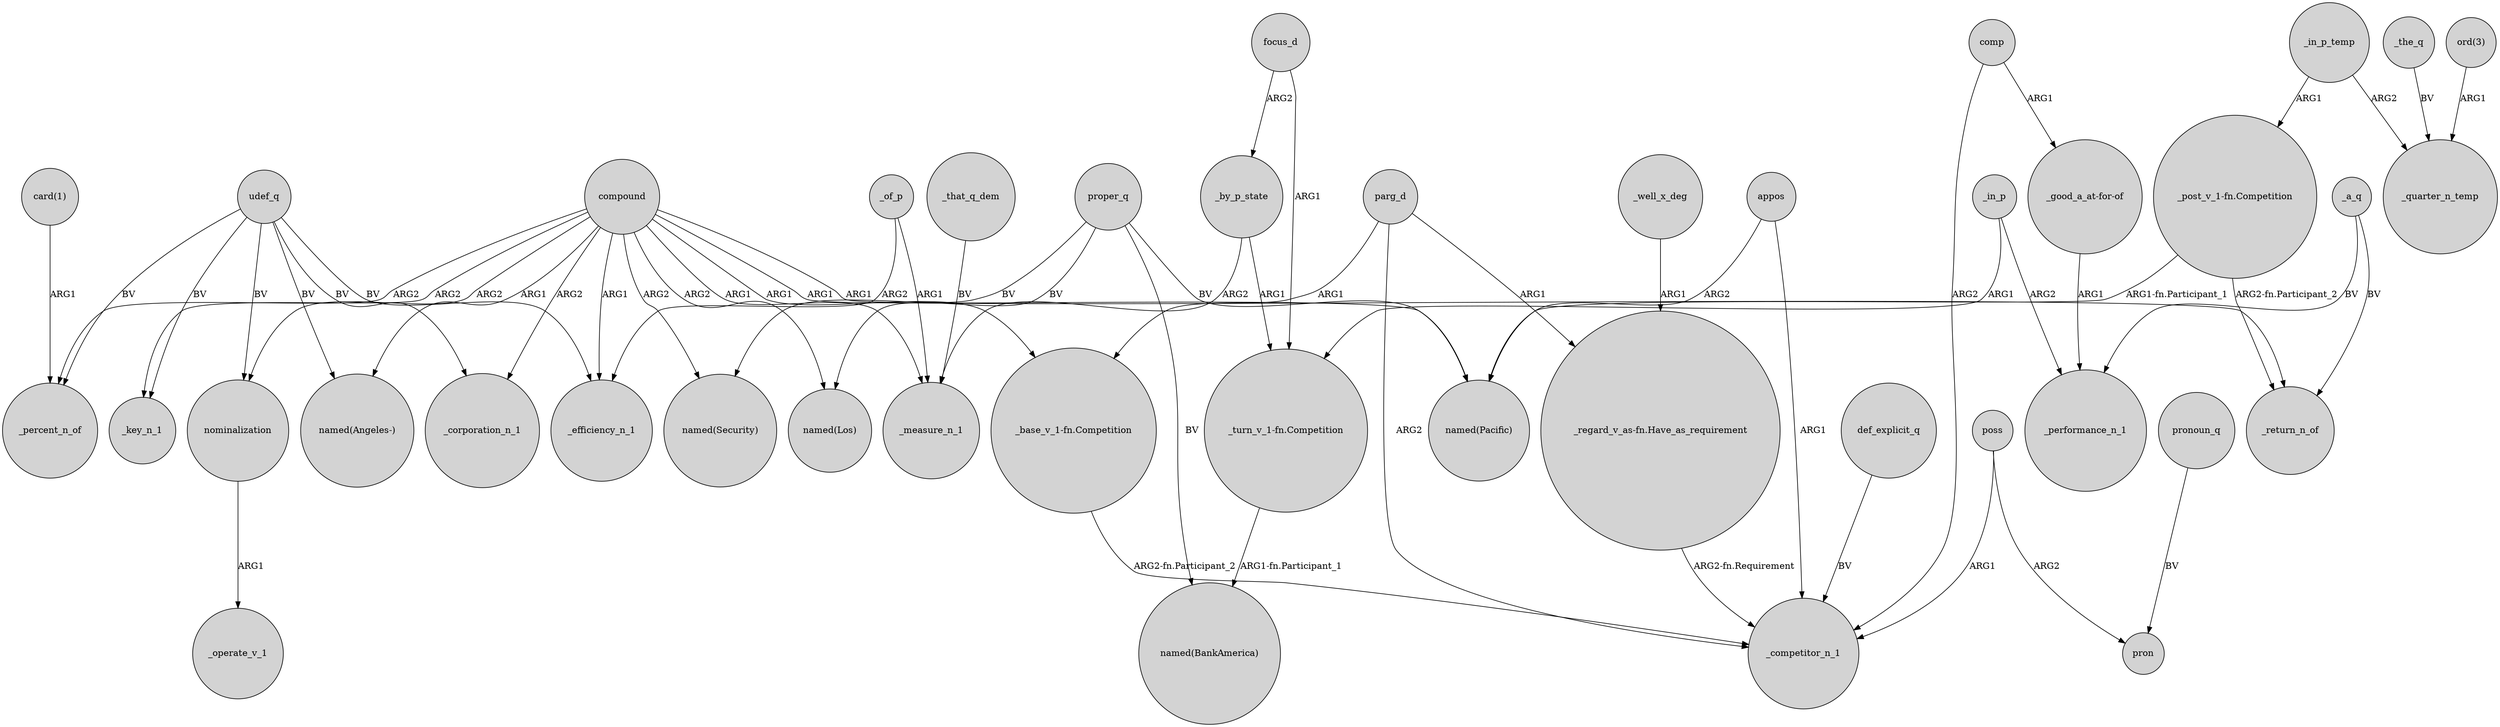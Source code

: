 digraph {
	node [shape=circle style=filled]
	"_turn_v_1-fn.Competition" -> "named(BankAmerica)" [label="ARG1-fn.Participant_1"]
	compound -> "named(Security)" [label=ARG2]
	_in_p_temp -> _quarter_n_temp [label=ARG2]
	_in_p -> _performance_n_1 [label=ARG2]
	_in_p -> "_turn_v_1-fn.Competition" [label=ARG1]
	"ord(3)" -> _quarter_n_temp [label=ARG1]
	"_regard_v_as-fn.Have_as_requirement" -> _competitor_n_1 [label="ARG2-fn.Requirement"]
	_the_q -> _quarter_n_temp [label=BV]
	udef_q -> nominalization [label=BV]
	appos -> "named(Pacific)" [label=ARG2]
	nominalization -> _operate_v_1 [label=ARG1]
	_that_q_dem -> _measure_n_1 [label=BV]
	udef_q -> _key_n_1 [label=BV]
	proper_q -> "named(BankAmerica)" [label=BV]
	udef_q -> "named(Angeles-)" [label=BV]
	def_explicit_q -> _competitor_n_1 [label=BV]
	compound -> "named(Los)" [label=ARG2]
	compound -> _measure_n_1 [label=ARG1]
	compound -> nominalization [label=ARG2]
	compound -> "named(Pacific)" [label=ARG1]
	pronoun_q -> pron [label=BV]
	"_post_v_1-fn.Competition" -> "named(Pacific)" [label="ARG1-fn.Participant_1"]
	poss -> pron [label=ARG2]
	_of_p -> _efficiency_n_1 [label=ARG2]
	compound -> _efficiency_n_1 [label=ARG1]
	udef_q -> _percent_n_of [label=BV]
	focus_d -> "_turn_v_1-fn.Competition" [label=ARG1]
	compound -> _percent_n_of [label=ARG2]
	"_good_a_at-for-of" -> _performance_n_1 [label=ARG1]
	_by_p_state -> _measure_n_1 [label=ARG2]
	comp -> _competitor_n_1 [label=ARG2]
	compound -> "_base_v_1-fn.Competition" [label=ARG1]
	compound -> _return_n_of [label=ARG1]
	proper_q -> "named(Los)" [label=BV]
	_a_q -> _performance_n_1 [label=BV]
	focus_d -> _by_p_state [label=ARG2]
	proper_q -> "named(Security)" [label=BV]
	parg_d -> "_regard_v_as-fn.Have_as_requirement" [label=ARG1]
	proper_q -> "named(Pacific)" [label=BV]
	parg_d -> _competitor_n_1 [label=ARG2]
	udef_q -> _efficiency_n_1 [label=BV]
	_a_q -> _return_n_of [label=BV]
	compound -> _corporation_n_1 [label=ARG2]
	udef_q -> _corporation_n_1 [label=BV]
	"card(1)" -> _percent_n_of [label=ARG1]
	_by_p_state -> "_turn_v_1-fn.Competition" [label=ARG1]
	appos -> _competitor_n_1 [label=ARG1]
	comp -> "_good_a_at-for-of" [label=ARG1]
	compound -> _key_n_1 [label=ARG2]
	poss -> _competitor_n_1 [label=ARG1]
	"_post_v_1-fn.Competition" -> _return_n_of [label="ARG2-fn.Participant_2"]
	_in_p_temp -> "_post_v_1-fn.Competition" [label=ARG1]
	compound -> "named(Angeles-)" [label=ARG1]
	_of_p -> _measure_n_1 [label=ARG1]
	"_base_v_1-fn.Competition" -> _competitor_n_1 [label="ARG2-fn.Participant_2"]
	parg_d -> "_base_v_1-fn.Competition" [label=ARG1]
	_well_x_deg -> "_regard_v_as-fn.Have_as_requirement" [label=ARG1]
}
